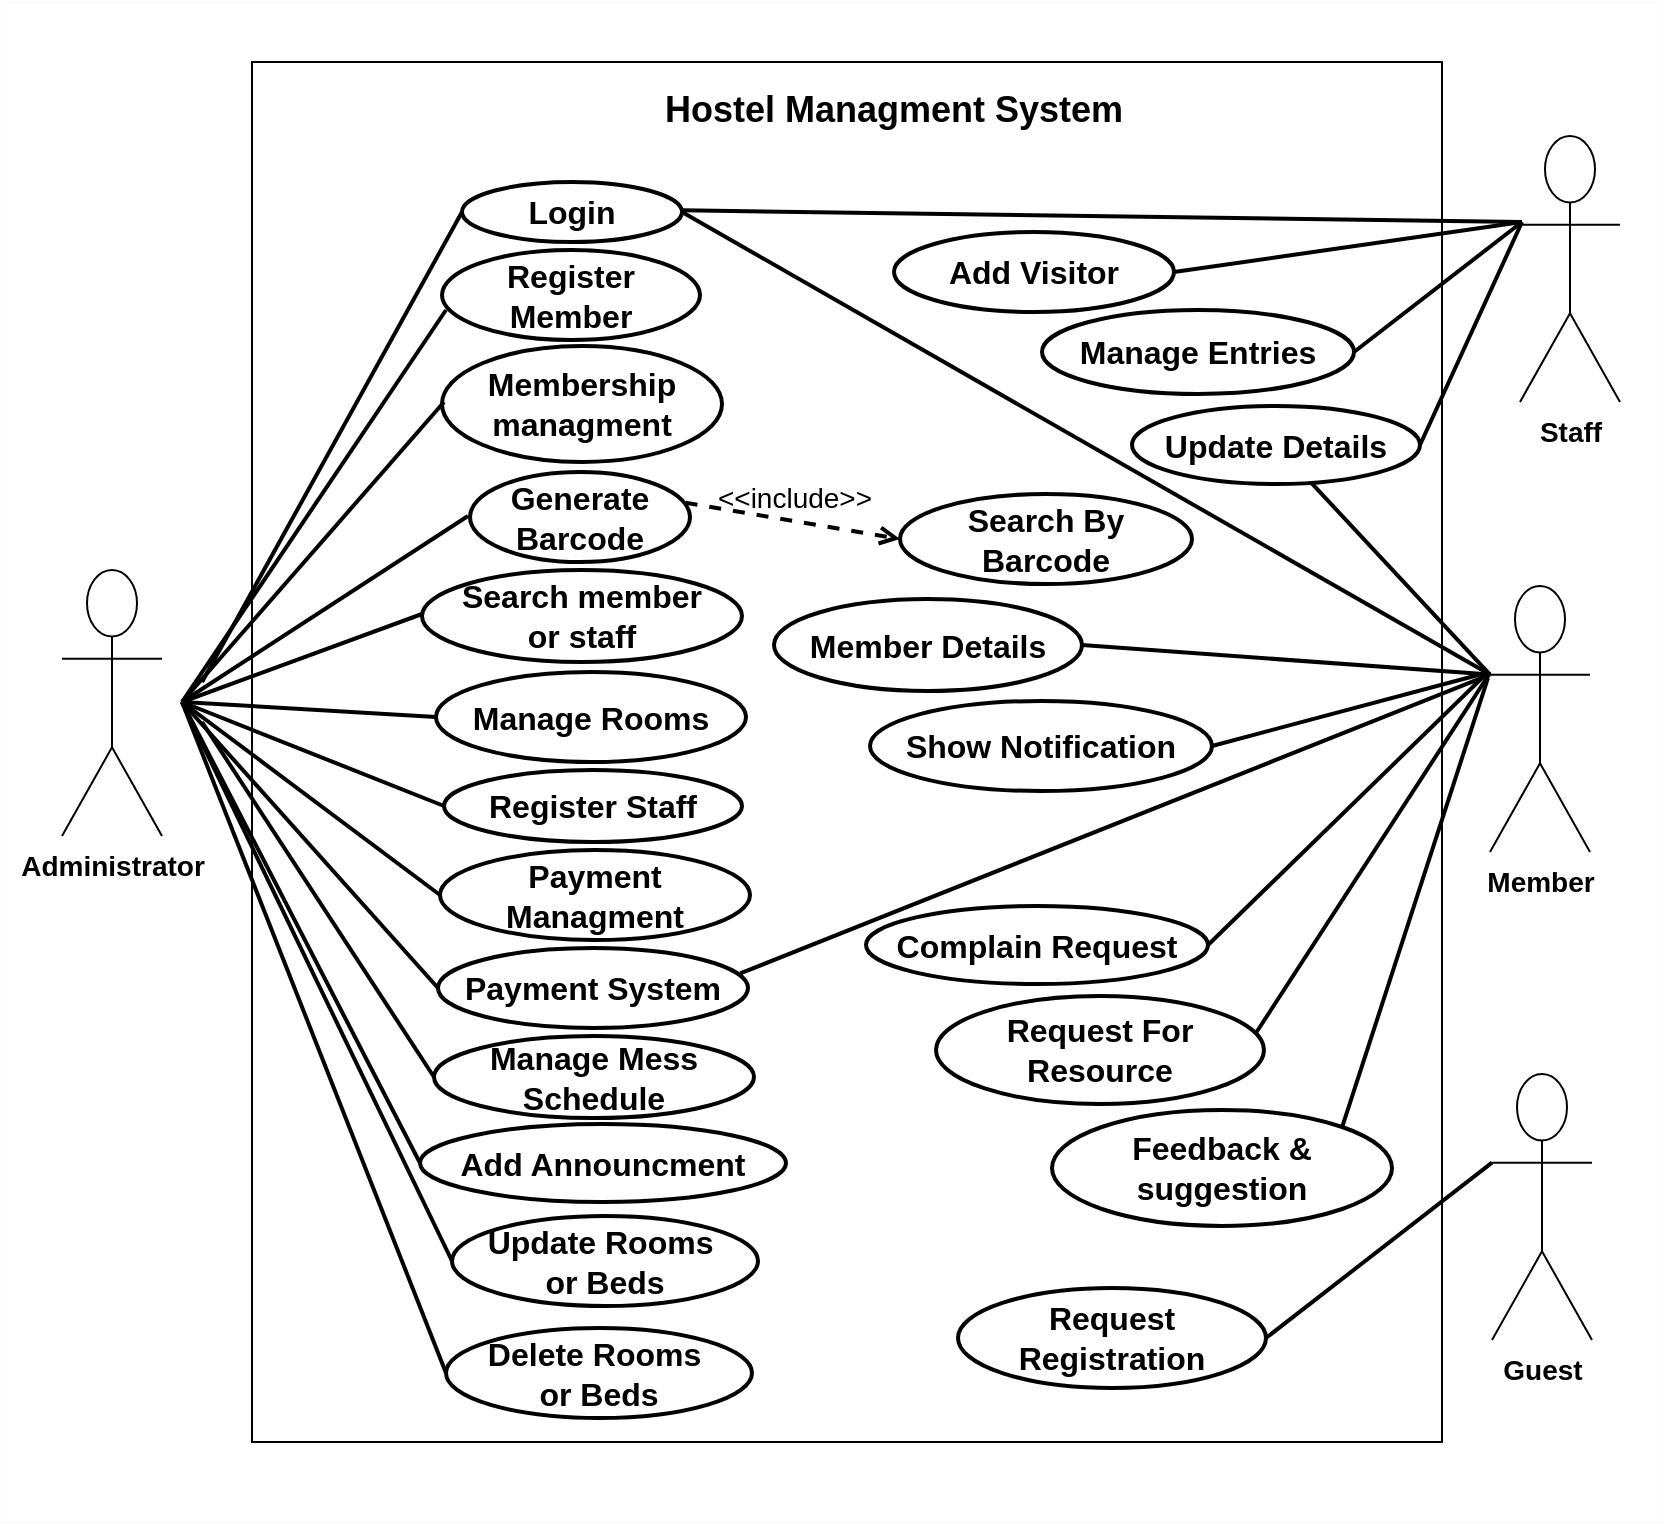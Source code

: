 <mxfile version="24.6.4" type="device">
  <diagram name="Page-1" id="W-Eq81ZC0FUkWCRuZW7T">
    <mxGraphModel dx="1235" dy="655" grid="1" gridSize="10" guides="1" tooltips="1" connect="1" arrows="1" fold="1" page="1" pageScale="1" pageWidth="850" pageHeight="1100" math="0" shadow="0">
      <root>
        <mxCell id="0" />
        <mxCell id="1" parent="0" />
        <mxCell id="GLn6J0bqQD4jWC5fZEjC-3" value="" style="rounded=0;whiteSpace=wrap;html=1;fillColor=default;strokeColor=#FCFCFC;" parent="1" vertex="1">
          <mxGeometry x="10" y="40" width="830" height="760" as="geometry" />
        </mxCell>
        <mxCell id="GLn6J0bqQD4jWC5fZEjC-7" value="" style="rounded=0;whiteSpace=wrap;html=1;" parent="1" vertex="1">
          <mxGeometry x="135" y="70" width="595" height="690" as="geometry" />
        </mxCell>
        <mxCell id="GLn6J0bqQD4jWC5fZEjC-11" value="&lt;font style=&quot;font-size: 14px;&quot;&gt;&lt;b&gt;Administrator&lt;/b&gt;&lt;/font&gt;&lt;div style=&quot;font-size: 14px;&quot;&gt;&lt;br&gt;&lt;/div&gt;" style="shape=umlActor;verticalLabelPosition=bottom;verticalAlign=top;html=1;outlineConnect=0;strokeWidth=1;" parent="1" vertex="1">
          <mxGeometry x="40" y="324" width="50" height="133" as="geometry" />
        </mxCell>
        <mxCell id="GLn6J0bqQD4jWC5fZEjC-6" value="&lt;font style=&quot;font-size: 18px;&quot;&gt;Hostel Managment System&lt;/font&gt;" style="shape=rect;html=1;verticalAlign=top;fontStyle=1;whiteSpace=wrap;align=center;strokeColor=none;" parent="1" vertex="1">
          <mxGeometry x="335.5" y="77" width="240" height="30" as="geometry" />
        </mxCell>
        <mxCell id="mW46dZn07d5qdo2LUWgy-1" value="&lt;font style=&quot;font-size: 16px;&quot;&gt;&lt;b&gt;Login&lt;/b&gt;&lt;/font&gt;" style="ellipse;whiteSpace=wrap;html=1;strokeWidth=2;" vertex="1" parent="1">
          <mxGeometry x="240" y="130" width="110" height="30" as="geometry" />
        </mxCell>
        <mxCell id="mW46dZn07d5qdo2LUWgy-2" value="&lt;span style=&quot;font-size: 16px;&quot;&gt;&lt;b&gt;Register Member&lt;/b&gt;&lt;/span&gt;" style="ellipse;whiteSpace=wrap;html=1;strokeWidth=2;" vertex="1" parent="1">
          <mxGeometry x="230" y="164" width="129" height="45" as="geometry" />
        </mxCell>
        <mxCell id="mW46dZn07d5qdo2LUWgy-3" value="&lt;span style=&quot;font-size: 16px;&quot;&gt;&lt;b&gt;Membership managment&lt;/b&gt;&lt;/span&gt;" style="ellipse;whiteSpace=wrap;html=1;strokeWidth=2;" vertex="1" parent="1">
          <mxGeometry x="230" y="212" width="140" height="58" as="geometry" />
        </mxCell>
        <mxCell id="mW46dZn07d5qdo2LUWgy-4" value="&lt;span style=&quot;font-size: 16px;&quot;&gt;&lt;b&gt;Generate Barcode&lt;/b&gt;&lt;/span&gt;" style="ellipse;whiteSpace=wrap;html=1;strokeWidth=2;" vertex="1" parent="1">
          <mxGeometry x="244" y="275" width="110" height="45" as="geometry" />
        </mxCell>
        <mxCell id="mW46dZn07d5qdo2LUWgy-5" value="&lt;span style=&quot;font-size: 16px;&quot;&gt;&lt;b&gt;Search member&lt;/b&gt;&lt;/span&gt;&lt;div&gt;&lt;span style=&quot;font-size: 16px;&quot;&gt;&lt;b&gt;or staff&lt;/b&gt;&lt;/span&gt;&lt;/div&gt;" style="ellipse;whiteSpace=wrap;html=1;strokeWidth=2;" vertex="1" parent="1">
          <mxGeometry x="220" y="324" width="160" height="46" as="geometry" />
        </mxCell>
        <mxCell id="mW46dZn07d5qdo2LUWgy-8" value="&lt;span style=&quot;font-size: 16px;&quot;&gt;&lt;b&gt;Manage Rooms&lt;/b&gt;&lt;/span&gt;" style="ellipse;whiteSpace=wrap;html=1;strokeWidth=2;" vertex="1" parent="1">
          <mxGeometry x="227" y="375" width="155" height="45" as="geometry" />
        </mxCell>
        <mxCell id="mW46dZn07d5qdo2LUWgy-9" value="&lt;span style=&quot;font-size: 16px;&quot;&gt;&lt;b&gt;Register Staff&lt;/b&gt;&lt;/span&gt;" style="ellipse;whiteSpace=wrap;html=1;strokeWidth=2;" vertex="1" parent="1">
          <mxGeometry x="231" y="424" width="149" height="36" as="geometry" />
        </mxCell>
        <mxCell id="mW46dZn07d5qdo2LUWgy-10" value="&lt;span style=&quot;font-size: 16px;&quot;&gt;&lt;b&gt;Payment Managment&lt;/b&gt;&lt;/span&gt;" style="ellipse;whiteSpace=wrap;html=1;strokeWidth=2;" vertex="1" parent="1">
          <mxGeometry x="229" y="464" width="155" height="45" as="geometry" />
        </mxCell>
        <mxCell id="mW46dZn07d5qdo2LUWgy-11" value="&lt;span style=&quot;font-size: 16px;&quot;&gt;&lt;b&gt;Payment System&lt;/b&gt;&lt;/span&gt;" style="ellipse;whiteSpace=wrap;html=1;strokeWidth=2;" vertex="1" parent="1">
          <mxGeometry x="228" y="513" width="155" height="40" as="geometry" />
        </mxCell>
        <mxCell id="mW46dZn07d5qdo2LUWgy-12" value="&lt;span style=&quot;font-size: 16px;&quot;&gt;&lt;b&gt;Manage Mess Schedule&lt;/b&gt;&lt;/span&gt;" style="ellipse;whiteSpace=wrap;html=1;strokeWidth=2;" vertex="1" parent="1">
          <mxGeometry x="226" y="557" width="160" height="41" as="geometry" />
        </mxCell>
        <mxCell id="mW46dZn07d5qdo2LUWgy-13" value="&lt;span style=&quot;font-size: 16px;&quot;&gt;&lt;b&gt;Add Announcment&lt;/b&gt;&lt;/span&gt;" style="ellipse;whiteSpace=wrap;html=1;strokeWidth=2;" vertex="1" parent="1">
          <mxGeometry x="219" y="601" width="183" height="39" as="geometry" />
        </mxCell>
        <mxCell id="mW46dZn07d5qdo2LUWgy-14" value="&lt;span style=&quot;font-size: 16px;&quot;&gt;&lt;b&gt;Update Rooms&amp;nbsp;&lt;/b&gt;&lt;/span&gt;&lt;div&gt;&lt;span style=&quot;font-size: 16px;&quot;&gt;&lt;b&gt;or Beds&lt;/b&gt;&lt;/span&gt;&lt;/div&gt;" style="ellipse;whiteSpace=wrap;html=1;strokeWidth=2;" vertex="1" parent="1">
          <mxGeometry x="235" y="647" width="153" height="45" as="geometry" />
        </mxCell>
        <mxCell id="mW46dZn07d5qdo2LUWgy-15" value="&lt;span style=&quot;font-size: 16px;&quot;&gt;&lt;b&gt;Delete Rooms&amp;nbsp;&lt;/b&gt;&lt;/span&gt;&lt;div&gt;&lt;span style=&quot;font-size: 16px;&quot;&gt;&lt;b&gt;or Beds&lt;/b&gt;&lt;/span&gt;&lt;/div&gt;" style="ellipse;whiteSpace=wrap;html=1;strokeWidth=2;" vertex="1" parent="1">
          <mxGeometry x="232" y="703" width="153" height="45" as="geometry" />
        </mxCell>
        <mxCell id="mW46dZn07d5qdo2LUWgy-16" value="" style="edgeStyle=none;html=1;endArrow=none;verticalAlign=bottom;rounded=0;entryX=0;entryY=0.5;entryDx=0;entryDy=0;strokeWidth=2;" edge="1" parent="1" target="mW46dZn07d5qdo2LUWgy-1">
          <mxGeometry width="160" relative="1" as="geometry">
            <mxPoint x="110" y="380" as="sourcePoint" />
            <mxPoint x="251" y="370" as="targetPoint" />
          </mxGeometry>
        </mxCell>
        <mxCell id="mW46dZn07d5qdo2LUWgy-17" value="" style="edgeStyle=none;html=1;endArrow=none;verticalAlign=bottom;rounded=0;entryX=0;entryY=0.5;entryDx=0;entryDy=0;strokeWidth=2;" edge="1" parent="1">
          <mxGeometry width="160" relative="1" as="geometry">
            <mxPoint x="100" y="390" as="sourcePoint" />
            <mxPoint x="232" y="194" as="targetPoint" />
          </mxGeometry>
        </mxCell>
        <mxCell id="mW46dZn07d5qdo2LUWgy-18" value="" style="edgeStyle=none;html=1;endArrow=none;verticalAlign=bottom;rounded=0;entryX=0;entryY=0.5;entryDx=0;entryDy=0;strokeWidth=2;" edge="1" parent="1">
          <mxGeometry width="160" relative="1" as="geometry">
            <mxPoint x="100" y="390" as="sourcePoint" />
            <mxPoint x="231" y="240" as="targetPoint" />
          </mxGeometry>
        </mxCell>
        <mxCell id="mW46dZn07d5qdo2LUWgy-19" value="" style="edgeStyle=none;html=1;endArrow=none;verticalAlign=bottom;rounded=0;entryX=0;entryY=0.5;entryDx=0;entryDy=0;strokeWidth=2;" edge="1" parent="1">
          <mxGeometry width="160" relative="1" as="geometry">
            <mxPoint x="100" y="390" as="sourcePoint" />
            <mxPoint x="243" y="297" as="targetPoint" />
          </mxGeometry>
        </mxCell>
        <mxCell id="mW46dZn07d5qdo2LUWgy-20" value="" style="edgeStyle=none;html=1;endArrow=none;verticalAlign=bottom;rounded=0;entryX=0;entryY=0.5;entryDx=0;entryDy=0;strokeWidth=2;" edge="1" parent="1">
          <mxGeometry width="160" relative="1" as="geometry">
            <mxPoint x="100" y="390" as="sourcePoint" />
            <mxPoint x="220" y="346" as="targetPoint" />
          </mxGeometry>
        </mxCell>
        <mxCell id="mW46dZn07d5qdo2LUWgy-21" value="" style="edgeStyle=none;html=1;endArrow=none;verticalAlign=bottom;rounded=0;entryX=0;entryY=0.5;entryDx=0;entryDy=0;strokeWidth=2;" edge="1" parent="1" target="mW46dZn07d5qdo2LUWgy-8">
          <mxGeometry width="160" relative="1" as="geometry">
            <mxPoint x="100" y="390" as="sourcePoint" />
            <mxPoint x="272" y="234" as="targetPoint" />
          </mxGeometry>
        </mxCell>
        <mxCell id="mW46dZn07d5qdo2LUWgy-22" value="" style="edgeStyle=none;html=1;endArrow=none;verticalAlign=bottom;rounded=0;entryX=0;entryY=0.5;entryDx=0;entryDy=0;strokeWidth=2;" edge="1" parent="1" target="mW46dZn07d5qdo2LUWgy-9">
          <mxGeometry width="160" relative="1" as="geometry">
            <mxPoint x="100" y="390" as="sourcePoint" />
            <mxPoint x="282" y="244" as="targetPoint" />
          </mxGeometry>
        </mxCell>
        <mxCell id="mW46dZn07d5qdo2LUWgy-23" value="" style="edgeStyle=none;html=1;endArrow=none;verticalAlign=bottom;rounded=0;entryX=0;entryY=0.5;entryDx=0;entryDy=0;strokeWidth=2;" edge="1" parent="1" target="mW46dZn07d5qdo2LUWgy-10">
          <mxGeometry width="160" relative="1" as="geometry">
            <mxPoint x="100" y="390" as="sourcePoint" />
            <mxPoint x="292" y="254" as="targetPoint" />
          </mxGeometry>
        </mxCell>
        <mxCell id="mW46dZn07d5qdo2LUWgy-24" value="" style="edgeStyle=none;html=1;endArrow=none;verticalAlign=bottom;rounded=0;entryX=0;entryY=0.5;entryDx=0;entryDy=0;strokeWidth=2;" edge="1" parent="1" target="mW46dZn07d5qdo2LUWgy-11">
          <mxGeometry width="160" relative="1" as="geometry">
            <mxPoint x="100" y="390" as="sourcePoint" />
            <mxPoint x="302" y="264" as="targetPoint" />
          </mxGeometry>
        </mxCell>
        <mxCell id="mW46dZn07d5qdo2LUWgy-25" value="" style="edgeStyle=none;html=1;endArrow=none;verticalAlign=bottom;rounded=0;entryX=0;entryY=0.5;entryDx=0;entryDy=0;strokeWidth=2;" edge="1" parent="1" target="mW46dZn07d5qdo2LUWgy-12">
          <mxGeometry width="160" relative="1" as="geometry">
            <mxPoint x="110" y="400" as="sourcePoint" />
            <mxPoint x="312" y="274" as="targetPoint" />
          </mxGeometry>
        </mxCell>
        <mxCell id="mW46dZn07d5qdo2LUWgy-26" value="" style="edgeStyle=none;html=1;endArrow=none;verticalAlign=bottom;rounded=0;entryX=0;entryY=0.5;entryDx=0;entryDy=0;strokeWidth=2;" edge="1" parent="1" target="mW46dZn07d5qdo2LUWgy-13">
          <mxGeometry width="160" relative="1" as="geometry">
            <mxPoint x="100" y="390" as="sourcePoint" />
            <mxPoint x="322" y="284" as="targetPoint" />
          </mxGeometry>
        </mxCell>
        <mxCell id="mW46dZn07d5qdo2LUWgy-27" value="" style="edgeStyle=none;html=1;endArrow=none;verticalAlign=bottom;rounded=0;entryX=0;entryY=0.5;entryDx=0;entryDy=0;strokeWidth=2;" edge="1" parent="1" target="mW46dZn07d5qdo2LUWgy-14">
          <mxGeometry width="160" relative="1" as="geometry">
            <mxPoint x="100" y="390" as="sourcePoint" />
            <mxPoint x="332" y="294" as="targetPoint" />
          </mxGeometry>
        </mxCell>
        <mxCell id="mW46dZn07d5qdo2LUWgy-28" value="" style="edgeStyle=none;html=1;endArrow=none;verticalAlign=bottom;rounded=0;entryX=0;entryY=0.5;entryDx=0;entryDy=0;strokeWidth=2;" edge="1" parent="1" target="mW46dZn07d5qdo2LUWgy-15">
          <mxGeometry width="160" relative="1" as="geometry">
            <mxPoint x="100" y="390" as="sourcePoint" />
            <mxPoint x="342" y="304" as="targetPoint" />
          </mxGeometry>
        </mxCell>
        <mxCell id="mW46dZn07d5qdo2LUWgy-29" value="&lt;span style=&quot;font-size: 16px;&quot;&gt;&lt;b&gt;Member Details&lt;/b&gt;&lt;/span&gt;" style="ellipse;whiteSpace=wrap;html=1;strokeWidth=2;" vertex="1" parent="1">
          <mxGeometry x="396" y="338.5" width="154" height="46" as="geometry" />
        </mxCell>
        <mxCell id="mW46dZn07d5qdo2LUWgy-31" value="&lt;span style=&quot;font-size: 16px;&quot;&gt;&lt;b&gt;Complain Request&lt;/b&gt;&lt;/span&gt;" style="ellipse;whiteSpace=wrap;html=1;strokeWidth=2;" vertex="1" parent="1">
          <mxGeometry x="442" y="492" width="171" height="39" as="geometry" />
        </mxCell>
        <mxCell id="mW46dZn07d5qdo2LUWgy-32" value="&lt;span style=&quot;font-size: 16px;&quot;&gt;&lt;b&gt;Request For Resource&lt;/b&gt;&lt;/span&gt;" style="ellipse;whiteSpace=wrap;html=1;strokeWidth=2;" vertex="1" parent="1">
          <mxGeometry x="477" y="537" width="164" height="54" as="geometry" />
        </mxCell>
        <mxCell id="mW46dZn07d5qdo2LUWgy-33" value="&lt;span style=&quot;font-size: 16px;&quot;&gt;&lt;b&gt;Feedback &amp;amp; suggestion&lt;/b&gt;&lt;/span&gt;" style="ellipse;whiteSpace=wrap;html=1;strokeWidth=2;" vertex="1" parent="1">
          <mxGeometry x="535" y="594" width="170" height="58" as="geometry" />
        </mxCell>
        <mxCell id="mW46dZn07d5qdo2LUWgy-34" value="&lt;span style=&quot;font-size: 16px;&quot;&gt;&lt;b&gt;Add Visitor&lt;/b&gt;&lt;/span&gt;" style="ellipse;whiteSpace=wrap;html=1;strokeWidth=2;" vertex="1" parent="1">
          <mxGeometry x="456" y="155" width="140" height="40" as="geometry" />
        </mxCell>
        <mxCell id="mW46dZn07d5qdo2LUWgy-35" value="&lt;span style=&quot;font-size: 16px;&quot;&gt;&lt;b&gt;Manage Entries&lt;/b&gt;&lt;/span&gt;" style="ellipse;whiteSpace=wrap;html=1;strokeWidth=2;" vertex="1" parent="1">
          <mxGeometry x="530" y="194" width="156" height="42" as="geometry" />
        </mxCell>
        <mxCell id="mW46dZn07d5qdo2LUWgy-37" value="&lt;span style=&quot;font-size: 16px;&quot;&gt;&lt;b&gt;Update Details&lt;/b&gt;&lt;/span&gt;" style="ellipse;whiteSpace=wrap;html=1;strokeWidth=2;" vertex="1" parent="1">
          <mxGeometry x="575" y="242" width="144" height="39" as="geometry" />
        </mxCell>
        <mxCell id="mW46dZn07d5qdo2LUWgy-38" value="&lt;div style=&quot;font-size: 14px;&quot;&gt;&lt;b&gt;Member&lt;/b&gt;&lt;/div&gt;" style="shape=umlActor;verticalLabelPosition=bottom;verticalAlign=top;html=1;outlineConnect=0;strokeWidth=1;" vertex="1" parent="1">
          <mxGeometry x="754" y="332" width="50" height="133" as="geometry" />
        </mxCell>
        <mxCell id="mW46dZn07d5qdo2LUWgy-40" value="&lt;span style=&quot;font-size: 16px;&quot;&gt;&lt;b&gt;Request Registration&lt;/b&gt;&lt;/span&gt;" style="ellipse;whiteSpace=wrap;html=1;strokeWidth=2;" vertex="1" parent="1">
          <mxGeometry x="488" y="683" width="154" height="50" as="geometry" />
        </mxCell>
        <mxCell id="mW46dZn07d5qdo2LUWgy-44" value="&lt;div style=&quot;font-size: 14px;&quot;&gt;&lt;b&gt;Staff&lt;/b&gt;&lt;/div&gt;" style="shape=umlActor;verticalLabelPosition=bottom;verticalAlign=top;html=1;outlineConnect=0;strokeWidth=1;" vertex="1" parent="1">
          <mxGeometry x="769" y="107" width="50" height="133" as="geometry" />
        </mxCell>
        <mxCell id="mW46dZn07d5qdo2LUWgy-45" value="&lt;div style=&quot;font-size: 14px;&quot;&gt;&lt;b&gt;Guest&lt;/b&gt;&lt;/div&gt;" style="shape=umlActor;verticalLabelPosition=bottom;verticalAlign=top;html=1;outlineConnect=0;strokeWidth=1;" vertex="1" parent="1">
          <mxGeometry x="755" y="576" width="50" height="133" as="geometry" />
        </mxCell>
        <mxCell id="mW46dZn07d5qdo2LUWgy-46" value="" style="edgeStyle=none;html=1;endArrow=none;verticalAlign=bottom;rounded=0;strokeWidth=2;" edge="1" parent="1">
          <mxGeometry width="160" relative="1" as="geometry">
            <mxPoint x="350" y="144.17" as="sourcePoint" />
            <mxPoint x="770" y="150" as="targetPoint" />
          </mxGeometry>
        </mxCell>
        <mxCell id="mW46dZn07d5qdo2LUWgy-48" value="" style="edgeStyle=none;html=1;endArrow=none;verticalAlign=bottom;rounded=0;strokeWidth=2;exitX=1;exitY=0.5;exitDx=0;exitDy=0;" edge="1" parent="1" source="mW46dZn07d5qdo2LUWgy-34">
          <mxGeometry width="160" relative="1" as="geometry">
            <mxPoint x="630" y="190" as="sourcePoint" />
            <mxPoint x="770" y="150" as="targetPoint" />
          </mxGeometry>
        </mxCell>
        <mxCell id="mW46dZn07d5qdo2LUWgy-49" value="" style="edgeStyle=none;html=1;endArrow=none;verticalAlign=bottom;rounded=0;strokeWidth=2;exitX=1;exitY=0.5;exitDx=0;exitDy=0;" edge="1" parent="1" source="mW46dZn07d5qdo2LUWgy-35">
          <mxGeometry width="160" relative="1" as="geometry">
            <mxPoint x="640" y="200" as="sourcePoint" />
            <mxPoint x="770" y="150" as="targetPoint" />
          </mxGeometry>
        </mxCell>
        <mxCell id="mW46dZn07d5qdo2LUWgy-50" value="" style="edgeStyle=none;html=1;endArrow=none;verticalAlign=bottom;rounded=0;strokeWidth=2;exitX=1;exitY=0.5;exitDx=0;exitDy=0;" edge="1" parent="1" source="mW46dZn07d5qdo2LUWgy-37">
          <mxGeometry width="160" relative="1" as="geometry">
            <mxPoint x="650" y="210" as="sourcePoint" />
            <mxPoint x="770" y="150" as="targetPoint" />
          </mxGeometry>
        </mxCell>
        <mxCell id="mW46dZn07d5qdo2LUWgy-51" value="" style="edgeStyle=none;html=1;endArrow=none;verticalAlign=bottom;rounded=0;strokeWidth=2;entryX=0;entryY=0.333;entryDx=0;entryDy=0;entryPerimeter=0;" edge="1" parent="1" source="mW46dZn07d5qdo2LUWgy-37" target="mW46dZn07d5qdo2LUWgy-38">
          <mxGeometry width="160" relative="1" as="geometry">
            <mxPoint x="660" y="343" as="sourcePoint" />
            <mxPoint x="800" y="303" as="targetPoint" />
          </mxGeometry>
        </mxCell>
        <mxCell id="mW46dZn07d5qdo2LUWgy-52" value="&lt;span style=&quot;font-size: 16px;&quot;&gt;&lt;b&gt;Show Notification&lt;/b&gt;&lt;/span&gt;" style="ellipse;whiteSpace=wrap;html=1;strokeWidth=2;" vertex="1" parent="1">
          <mxGeometry x="444" y="389.5" width="171" height="45" as="geometry" />
        </mxCell>
        <mxCell id="mW46dZn07d5qdo2LUWgy-53" value="&lt;span style=&quot;font-size: 16px;&quot;&gt;&lt;b&gt;Search By Barcode&lt;/b&gt;&lt;/span&gt;" style="ellipse;whiteSpace=wrap;html=1;strokeWidth=2;" vertex="1" parent="1">
          <mxGeometry x="459" y="286" width="146" height="45" as="geometry" />
        </mxCell>
        <mxCell id="mW46dZn07d5qdo2LUWgy-56" value="&lt;font style=&quot;font-size: 14px;&quot;&gt;&amp;lt;&amp;lt;include&amp;gt;&amp;gt;&lt;/font&gt;" style="edgeStyle=none;html=1;endArrow=open;verticalAlign=bottom;dashed=1;labelBackgroundColor=none;rounded=0;exitX=0.98;exitY=0.342;exitDx=0;exitDy=0;exitPerimeter=0;entryX=0;entryY=0.5;entryDx=0;entryDy=0;strokeWidth=2;" edge="1" parent="1" source="mW46dZn07d5qdo2LUWgy-4" target="mW46dZn07d5qdo2LUWgy-53">
          <mxGeometry width="160" relative="1" as="geometry">
            <mxPoint x="340" y="300" as="sourcePoint" />
            <mxPoint x="500" y="300" as="targetPoint" />
          </mxGeometry>
        </mxCell>
        <mxCell id="mW46dZn07d5qdo2LUWgy-57" value="" style="edgeStyle=none;html=1;endArrow=none;verticalAlign=bottom;rounded=0;strokeWidth=2;exitX=1;exitY=0.5;exitDx=0;exitDy=0;entryX=0;entryY=0.333;entryDx=0;entryDy=0;entryPerimeter=0;" edge="1" parent="1" source="mW46dZn07d5qdo2LUWgy-1" target="mW46dZn07d5qdo2LUWgy-38">
          <mxGeometry width="160" relative="1" as="geometry">
            <mxPoint x="679" y="320" as="sourcePoint" />
            <mxPoint x="750" y="370" as="targetPoint" />
          </mxGeometry>
        </mxCell>
        <mxCell id="mW46dZn07d5qdo2LUWgy-58" value="" style="edgeStyle=none;html=1;endArrow=none;verticalAlign=bottom;rounded=0;strokeWidth=2;entryX=0;entryY=0.333;entryDx=0;entryDy=0;entryPerimeter=0;exitX=1;exitY=0.5;exitDx=0;exitDy=0;" edge="1" parent="1" source="mW46dZn07d5qdo2LUWgy-29" target="mW46dZn07d5qdo2LUWgy-38">
          <mxGeometry width="160" relative="1" as="geometry">
            <mxPoint x="620" y="331" as="sourcePoint" />
            <mxPoint x="709" y="427" as="targetPoint" />
          </mxGeometry>
        </mxCell>
        <mxCell id="mW46dZn07d5qdo2LUWgy-59" value="" style="edgeStyle=none;html=1;endArrow=none;verticalAlign=bottom;rounded=0;strokeWidth=2;entryX=0;entryY=0.333;entryDx=0;entryDy=0;entryPerimeter=0;exitX=0.975;exitY=0.318;exitDx=0;exitDy=0;exitPerimeter=0;" edge="1" parent="1" source="mW46dZn07d5qdo2LUWgy-11" target="mW46dZn07d5qdo2LUWgy-38">
          <mxGeometry width="160" relative="1" as="geometry">
            <mxPoint x="560" y="372" as="sourcePoint" />
            <mxPoint x="764" y="386" as="targetPoint" />
          </mxGeometry>
        </mxCell>
        <mxCell id="mW46dZn07d5qdo2LUWgy-60" value="" style="edgeStyle=none;html=1;endArrow=none;verticalAlign=bottom;rounded=0;strokeWidth=2;exitX=1;exitY=0.5;exitDx=0;exitDy=0;" edge="1" parent="1" source="mW46dZn07d5qdo2LUWgy-52">
          <mxGeometry width="160" relative="1" as="geometry">
            <mxPoint x="570" y="388" as="sourcePoint" />
            <mxPoint x="750" y="376" as="targetPoint" />
          </mxGeometry>
        </mxCell>
        <mxCell id="mW46dZn07d5qdo2LUWgy-61" value="" style="edgeStyle=none;html=1;endArrow=none;verticalAlign=bottom;rounded=0;strokeWidth=2;exitX=1;exitY=0.5;exitDx=0;exitDy=0;" edge="1" parent="1" source="mW46dZn07d5qdo2LUWgy-31">
          <mxGeometry width="160" relative="1" as="geometry">
            <mxPoint x="597.439" y="507.371" as="sourcePoint" />
            <mxPoint x="750" y="378" as="targetPoint" />
          </mxGeometry>
        </mxCell>
        <mxCell id="mW46dZn07d5qdo2LUWgy-62" value="" style="edgeStyle=none;html=1;endArrow=none;verticalAlign=bottom;rounded=0;strokeWidth=2;exitX=0.975;exitY=0.345;exitDx=0;exitDy=0;exitPerimeter=0;" edge="1" parent="1" source="mW46dZn07d5qdo2LUWgy-32">
          <mxGeometry width="160" relative="1" as="geometry">
            <mxPoint x="638.112" y="556.602" as="sourcePoint" />
            <mxPoint x="753" y="377" as="targetPoint" />
          </mxGeometry>
        </mxCell>
        <mxCell id="mW46dZn07d5qdo2LUWgy-63" value="" style="edgeStyle=none;html=1;endArrow=none;verticalAlign=bottom;rounded=0;strokeWidth=2;exitX=1;exitY=0;exitDx=0;exitDy=0;" edge="1" parent="1" source="mW46dZn07d5qdo2LUWgy-33">
          <mxGeometry width="160" relative="1" as="geometry">
            <mxPoint x="683.799" y="600.734" as="sourcePoint" />
            <mxPoint x="753" y="378" as="targetPoint" />
          </mxGeometry>
        </mxCell>
        <mxCell id="mW46dZn07d5qdo2LUWgy-64" value="" style="edgeStyle=none;html=1;endArrow=none;verticalAlign=bottom;rounded=0;strokeWidth=2;exitX=1;exitY=0.5;exitDx=0;exitDy=0;entryX=0;entryY=0.333;entryDx=0;entryDy=0;entryPerimeter=0;" edge="1" parent="1" source="mW46dZn07d5qdo2LUWgy-40" target="mW46dZn07d5qdo2LUWgy-45">
          <mxGeometry width="160" relative="1" as="geometry">
            <mxPoint x="658" y="703" as="sourcePoint" />
            <mxPoint x="730" y="478" as="targetPoint" />
          </mxGeometry>
        </mxCell>
      </root>
    </mxGraphModel>
  </diagram>
</mxfile>
